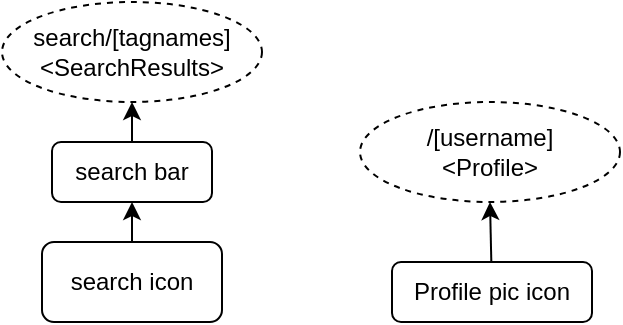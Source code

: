 <mxfile>
    <diagram id="rppzwbDjFbF6URhe_Bft" name="Page-1">
        <mxGraphModel dx="1154" dy="510" grid="1" gridSize="10" guides="1" tooltips="1" connect="1" arrows="1" fold="1" page="1" pageScale="1" pageWidth="827" pageHeight="1169" math="0" shadow="0">
            <root>
                <mxCell id="0"/>
                <mxCell id="1" parent="0"/>
                <mxCell id="2" style="edgeStyle=none;html=1;" edge="1" parent="1" source="3" target="7">
                    <mxGeometry relative="1" as="geometry">
                        <mxPoint x="270" y="870" as="targetPoint"/>
                    </mxGeometry>
                </mxCell>
                <mxCell id="3" value="search icon" style="rounded=1;whiteSpace=wrap;html=1;" vertex="1" parent="1">
                    <mxGeometry x="190" y="920" width="90" height="40" as="geometry"/>
                </mxCell>
                <mxCell id="4" style="edgeStyle=none;html=1;entryX=0.5;entryY=1;entryDx=0;entryDy=0;" edge="1" parent="1" source="5" target="9">
                    <mxGeometry relative="1" as="geometry">
                        <mxPoint x="345" y="920" as="targetPoint"/>
                    </mxGeometry>
                </mxCell>
                <mxCell id="5" value="Profile pic icon" style="rounded=1;whiteSpace=wrap;html=1;" vertex="1" parent="1">
                    <mxGeometry x="365" y="930" width="100" height="30" as="geometry"/>
                </mxCell>
                <mxCell id="6" style="edgeStyle=none;html=1;entryX=0.5;entryY=1;entryDx=0;entryDy=0;" edge="1" parent="1" source="7" target="8">
                    <mxGeometry relative="1" as="geometry"/>
                </mxCell>
                <mxCell id="7" value="search bar" style="rounded=1;whiteSpace=wrap;html=1;" vertex="1" parent="1">
                    <mxGeometry x="195" y="870" width="80" height="30" as="geometry"/>
                </mxCell>
                <mxCell id="8" value="search/[tagnames]&lt;br&gt;&amp;lt;SearchResults&amp;gt;" style="ellipse;whiteSpace=wrap;html=1;dashed=1;" vertex="1" parent="1">
                    <mxGeometry x="170" y="800" width="130" height="50" as="geometry"/>
                </mxCell>
                <mxCell id="9" value="/[username]&lt;br&gt;&amp;lt;Profile&amp;gt;" style="ellipse;whiteSpace=wrap;html=1;dashed=1;" vertex="1" parent="1">
                    <mxGeometry x="349" y="850" width="130" height="50" as="geometry"/>
                </mxCell>
            </root>
        </mxGraphModel>
    </diagram>
</mxfile>